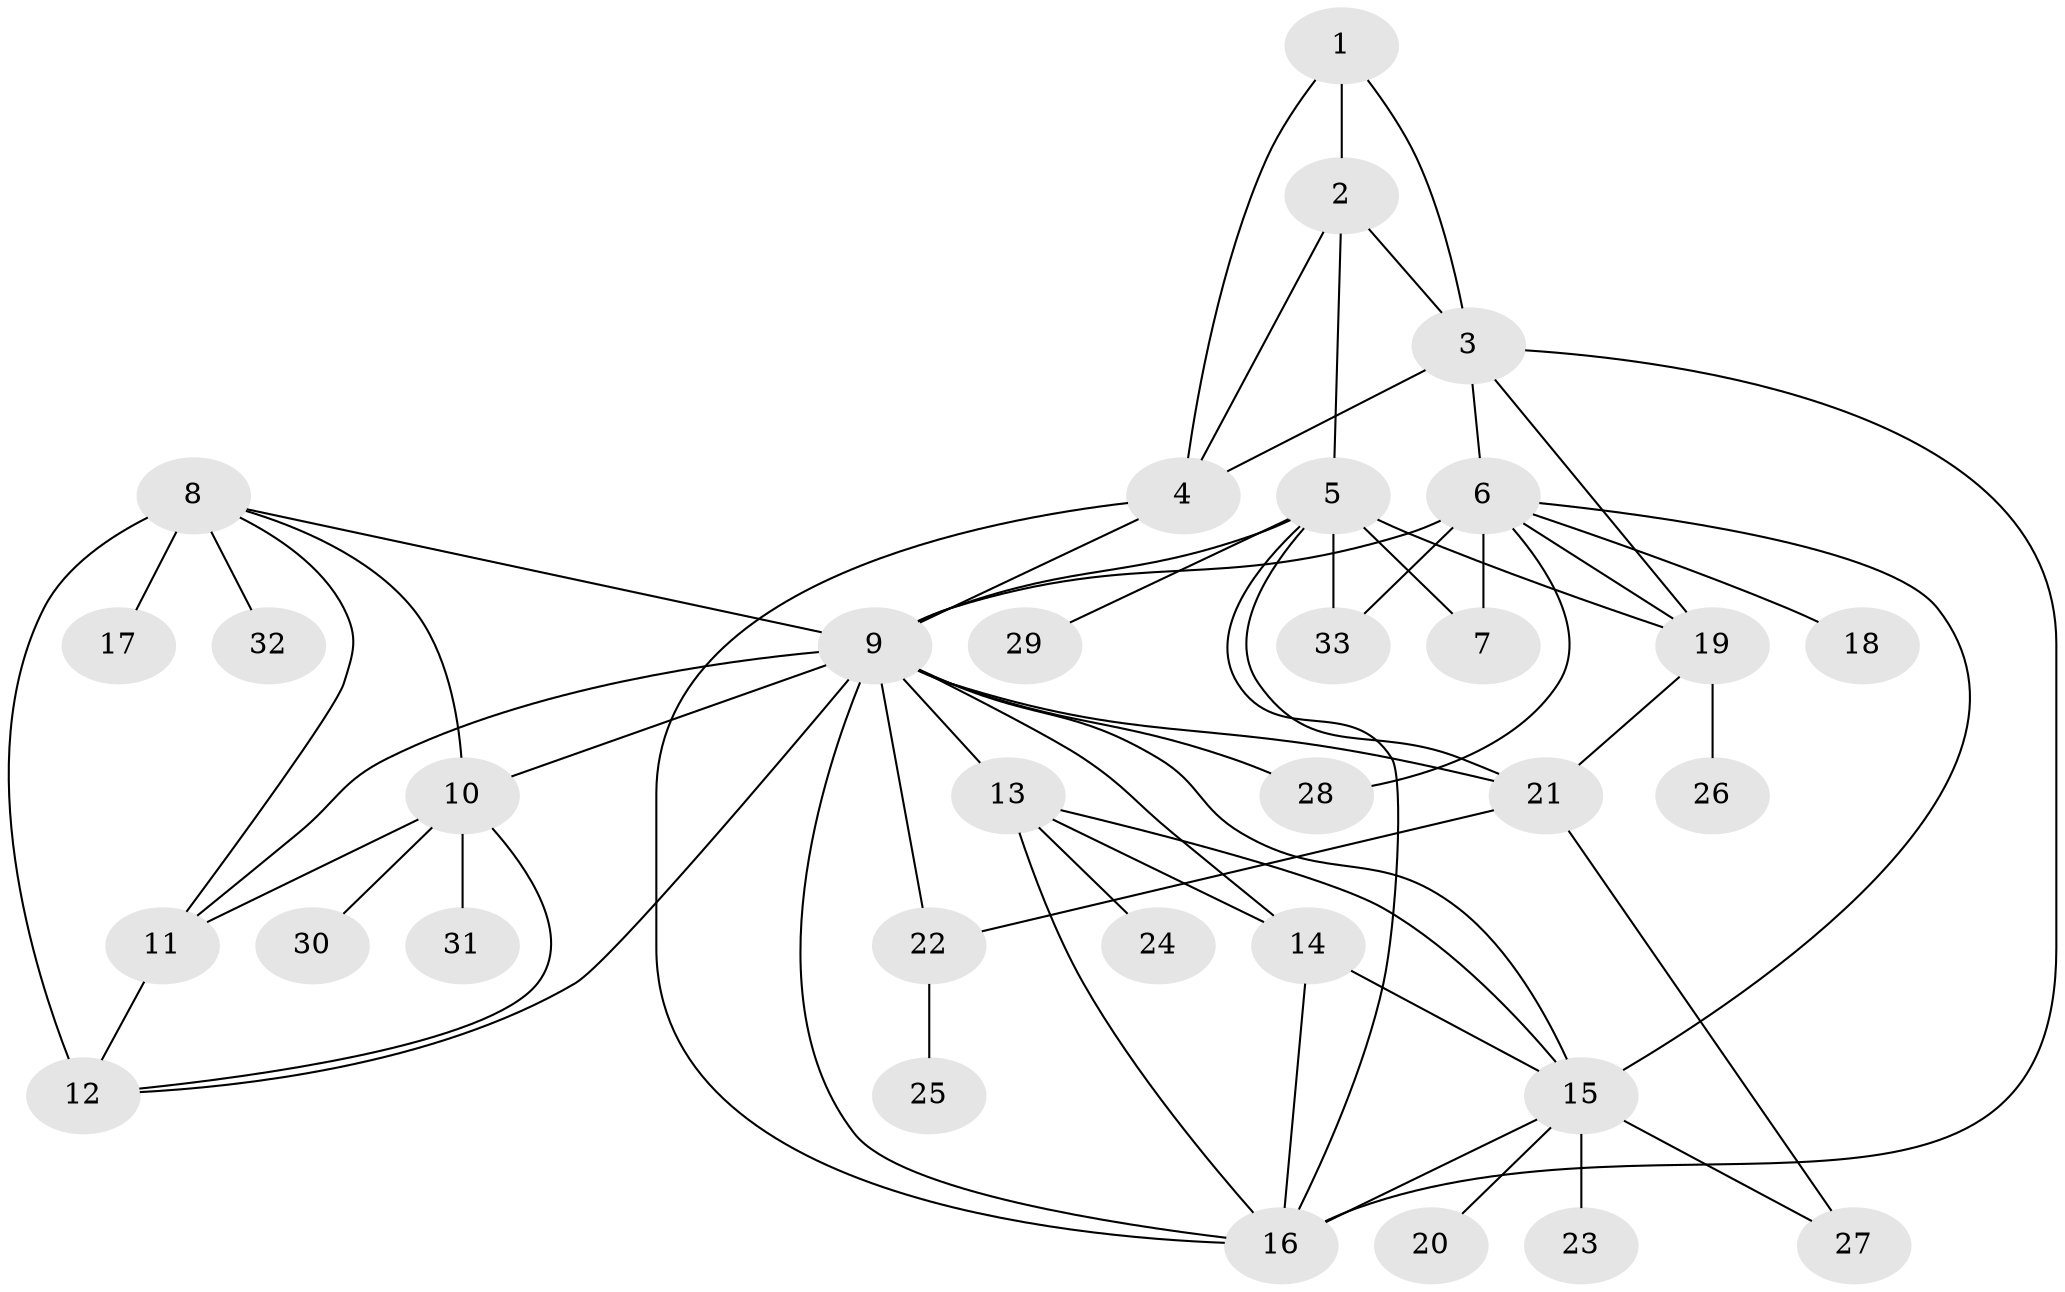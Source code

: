 // original degree distribution, {7: 0.06422018348623854, 5: 0.05504587155963303, 6: 0.01834862385321101, 9: 0.03669724770642202, 4: 0.009174311926605505, 8: 0.01834862385321101, 11: 0.01834862385321101, 14: 0.009174311926605505, 15: 0.009174311926605505, 3: 0.09174311926605505, 2: 0.08256880733944955, 1: 0.5871559633027523}
// Generated by graph-tools (version 1.1) at 2025/52/03/04/25 22:52:16]
// undirected, 33 vertices, 62 edges
graph export_dot {
  node [color=gray90,style=filled];
  1;
  2;
  3;
  4;
  5;
  6;
  7;
  8;
  9;
  10;
  11;
  12;
  13;
  14;
  15;
  16;
  17;
  18;
  19;
  20;
  21;
  22;
  23;
  24;
  25;
  26;
  27;
  28;
  29;
  30;
  31;
  32;
  33;
  1 -- 2 [weight=2.0];
  1 -- 3 [weight=1.0];
  1 -- 4 [weight=1.0];
  2 -- 3 [weight=2.0];
  2 -- 4 [weight=2.0];
  2 -- 5 [weight=1.0];
  3 -- 4 [weight=1.0];
  3 -- 6 [weight=2.0];
  3 -- 16 [weight=1.0];
  3 -- 19 [weight=1.0];
  4 -- 9 [weight=1.0];
  4 -- 16 [weight=1.0];
  5 -- 7 [weight=1.0];
  5 -- 9 [weight=1.0];
  5 -- 16 [weight=1.0];
  5 -- 19 [weight=1.0];
  5 -- 21 [weight=1.0];
  5 -- 29 [weight=3.0];
  5 -- 33 [weight=3.0];
  6 -- 7 [weight=4.0];
  6 -- 9 [weight=1.0];
  6 -- 15 [weight=1.0];
  6 -- 18 [weight=1.0];
  6 -- 19 [weight=1.0];
  6 -- 28 [weight=3.0];
  6 -- 33 [weight=1.0];
  8 -- 9 [weight=1.0];
  8 -- 10 [weight=1.0];
  8 -- 11 [weight=1.0];
  8 -- 12 [weight=3.0];
  8 -- 17 [weight=1.0];
  8 -- 32 [weight=1.0];
  9 -- 10 [weight=1.0];
  9 -- 11 [weight=1.0];
  9 -- 12 [weight=1.0];
  9 -- 13 [weight=2.0];
  9 -- 14 [weight=1.0];
  9 -- 15 [weight=1.0];
  9 -- 16 [weight=1.0];
  9 -- 21 [weight=3.0];
  9 -- 22 [weight=1.0];
  9 -- 28 [weight=1.0];
  10 -- 11 [weight=1.0];
  10 -- 12 [weight=1.0];
  10 -- 30 [weight=1.0];
  10 -- 31 [weight=5.0];
  11 -- 12 [weight=1.0];
  13 -- 14 [weight=1.0];
  13 -- 15 [weight=1.0];
  13 -- 16 [weight=1.0];
  13 -- 24 [weight=1.0];
  14 -- 15 [weight=1.0];
  14 -- 16 [weight=1.0];
  15 -- 16 [weight=1.0];
  15 -- 20 [weight=1.0];
  15 -- 23 [weight=7.0];
  15 -- 27 [weight=1.0];
  19 -- 21 [weight=1.0];
  19 -- 26 [weight=1.0];
  21 -- 22 [weight=1.0];
  21 -- 27 [weight=1.0];
  22 -- 25 [weight=1.0];
}
